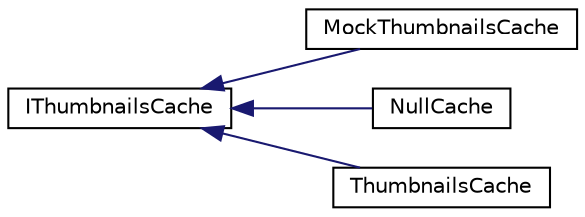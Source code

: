 digraph "Graphical Class Hierarchy"
{
 // LATEX_PDF_SIZE
  edge [fontname="Helvetica",fontsize="10",labelfontname="Helvetica",labelfontsize="10"];
  node [fontname="Helvetica",fontsize="10",shape=record];
  rankdir="LR";
  Node0 [label="IThumbnailsCache",height=0.2,width=0.4,color="black", fillcolor="white", style="filled",URL="$struct_i_thumbnails_cache.html",tooltip=" "];
  Node0 -> Node1 [dir="back",color="midnightblue",fontsize="10",style="solid",fontname="Helvetica"];
  Node1 [label="MockThumbnailsCache",height=0.2,width=0.4,color="black", fillcolor="white", style="filled",URL="$struct_mock_thumbnails_cache.html",tooltip=" "];
  Node0 -> Node2 [dir="back",color="midnightblue",fontsize="10",style="solid",fontname="Helvetica"];
  Node2 [label="NullCache",height=0.2,width=0.4,color="black", fillcolor="white", style="filled",URL="$struct_null_cache.html",tooltip=" "];
  Node0 -> Node3 [dir="back",color="midnightblue",fontsize="10",style="solid",fontname="Helvetica"];
  Node3 [label="ThumbnailsCache",height=0.2,width=0.4,color="black", fillcolor="white", style="filled",URL="$class_thumbnails_cache.html",tooltip=" "];
}
